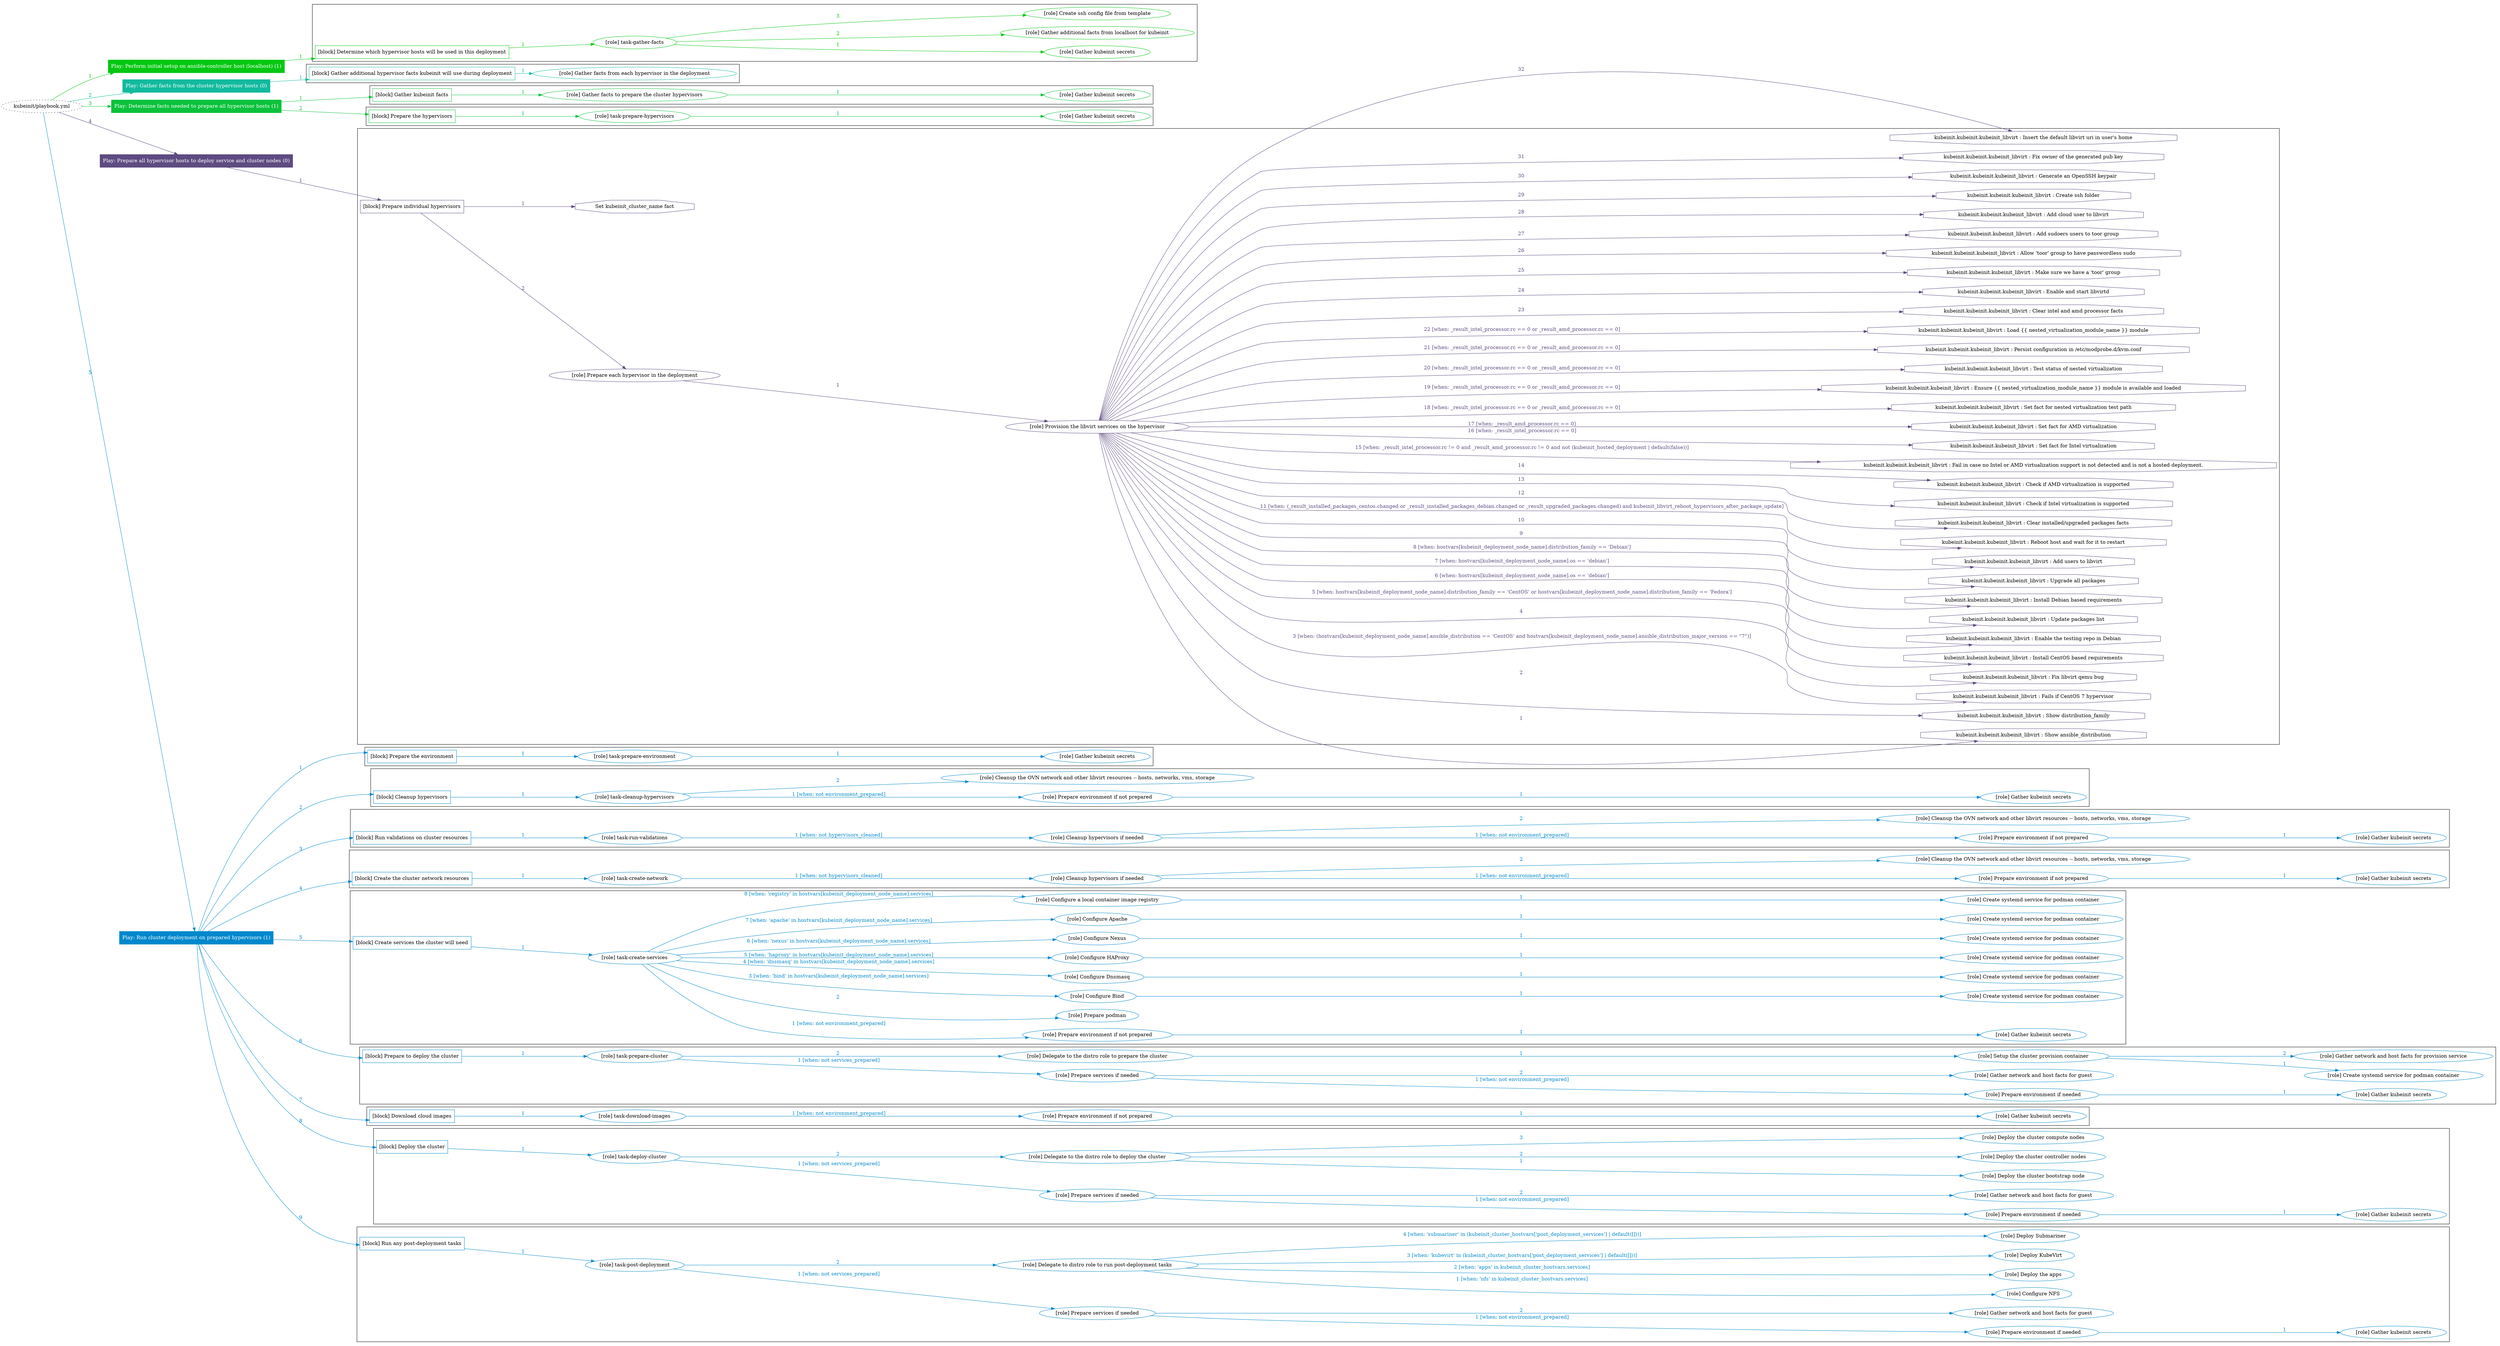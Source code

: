 digraph {
	graph [concentrate=true ordering=in rankdir=LR ratio=fill]
	edge [esep=5 sep=10]
	"kubeinit/playbook.yml" [URL="/home/runner/work/kubeinit/kubeinit/kubeinit/playbook.yml" id=playbook_9b5919fa style=dotted]
	"kubeinit/playbook.yml" -> play_e3f5528f [label="1 " color="#04c812" fontcolor="#04c812" id=edge_858ff08d labeltooltip="1 " tooltip="1 "]
	subgraph "Play: Perform initial setup on ansible-controller host (localhost) (1)" {
		play_e3f5528f [label="Play: Perform initial setup on ansible-controller host (localhost) (1)" URL="/home/runner/work/kubeinit/kubeinit/kubeinit/playbook.yml" color="#04c812" fontcolor="#ffffff" id=play_e3f5528f shape=box style=filled tooltip=localhost]
		play_e3f5528f -> block_ccdb20fc [label=1 color="#04c812" fontcolor="#04c812" id=edge_fabe5a30 labeltooltip=1 tooltip=1]
		subgraph cluster_block_ccdb20fc {
			block_ccdb20fc [label="[block] Determine which hypervisor hosts will be used in this deployment" URL="/home/runner/work/kubeinit/kubeinit/kubeinit/playbook.yml" color="#04c812" id=block_ccdb20fc labeltooltip="Determine which hypervisor hosts will be used in this deployment" shape=box tooltip="Determine which hypervisor hosts will be used in this deployment"]
			block_ccdb20fc -> role_373d6b6f [label="1 " color="#04c812" fontcolor="#04c812" id=edge_4787d062 labeltooltip="1 " tooltip="1 "]
			subgraph "task-gather-facts" {
				role_373d6b6f [label="[role] task-gather-facts" URL="/home/runner/work/kubeinit/kubeinit/kubeinit/playbook.yml" color="#04c812" id=role_373d6b6f tooltip="task-gather-facts"]
				role_373d6b6f -> role_fe1c84a3 [label="1 " color="#04c812" fontcolor="#04c812" id=edge_3ee49642 labeltooltip="1 " tooltip="1 "]
				subgraph "Gather kubeinit secrets" {
					role_fe1c84a3 [label="[role] Gather kubeinit secrets" URL="/home/runner/.ansible/collections/ansible_collections/kubeinit/kubeinit/roles/kubeinit_prepare/tasks/build_hypervisors_group.yml" color="#04c812" id=role_fe1c84a3 tooltip="Gather kubeinit secrets"]
				}
				role_373d6b6f -> role_f75e3ca5 [label="2 " color="#04c812" fontcolor="#04c812" id=edge_96f23af2 labeltooltip="2 " tooltip="2 "]
				subgraph "Gather additional facts from localhost for kubeinit" {
					role_f75e3ca5 [label="[role] Gather additional facts from localhost for kubeinit" URL="/home/runner/.ansible/collections/ansible_collections/kubeinit/kubeinit/roles/kubeinit_prepare/tasks/build_hypervisors_group.yml" color="#04c812" id=role_f75e3ca5 tooltip="Gather additional facts from localhost for kubeinit"]
				}
				role_373d6b6f -> role_e8bff034 [label="3 " color="#04c812" fontcolor="#04c812" id=edge_e7caf84b labeltooltip="3 " tooltip="3 "]
				subgraph "Create ssh config file from template" {
					role_e8bff034 [label="[role] Create ssh config file from template" URL="/home/runner/.ansible/collections/ansible_collections/kubeinit/kubeinit/roles/kubeinit_prepare/tasks/build_hypervisors_group.yml" color="#04c812" id=role_e8bff034 tooltip="Create ssh config file from template"]
				}
			}
		}
	}
	"kubeinit/playbook.yml" -> play_8b2ad546 [label="2 " color="#12ba9e" fontcolor="#12ba9e" id=edge_82fa9b08 labeltooltip="2 " tooltip="2 "]
	subgraph "Play: Gather facts from the cluster hypervisor hosts (0)" {
		play_8b2ad546 [label="Play: Gather facts from the cluster hypervisor hosts (0)" URL="/home/runner/work/kubeinit/kubeinit/kubeinit/playbook.yml" color="#12ba9e" fontcolor="#ffffff" id=play_8b2ad546 shape=box style=filled tooltip="Play: Gather facts from the cluster hypervisor hosts (0)"]
		play_8b2ad546 -> block_232aeb98 [label=1 color="#12ba9e" fontcolor="#12ba9e" id=edge_7db0ad79 labeltooltip=1 tooltip=1]
		subgraph cluster_block_232aeb98 {
			block_232aeb98 [label="[block] Gather additional hypervisor facts kubeinit will use during deployment" URL="/home/runner/work/kubeinit/kubeinit/kubeinit/playbook.yml" color="#12ba9e" id=block_232aeb98 labeltooltip="Gather additional hypervisor facts kubeinit will use during deployment" shape=box tooltip="Gather additional hypervisor facts kubeinit will use during deployment"]
			block_232aeb98 -> role_03951e1f [label="1 " color="#12ba9e" fontcolor="#12ba9e" id=edge_c3fed888 labeltooltip="1 " tooltip="1 "]
			subgraph "Gather facts from each hypervisor in the deployment" {
				role_03951e1f [label="[role] Gather facts from each hypervisor in the deployment" URL="/home/runner/work/kubeinit/kubeinit/kubeinit/playbook.yml" color="#12ba9e" id=role_03951e1f tooltip="Gather facts from each hypervisor in the deployment"]
			}
		}
	}
	"kubeinit/playbook.yml" -> play_a0fcdacd [label="3 " color="#0ac23b" fontcolor="#0ac23b" id=edge_e9f67c3a labeltooltip="3 " tooltip="3 "]
	subgraph "Play: Determine facts needed to prepare all hypervisor hosts (1)" {
		play_a0fcdacd [label="Play: Determine facts needed to prepare all hypervisor hosts (1)" URL="/home/runner/work/kubeinit/kubeinit/kubeinit/playbook.yml" color="#0ac23b" fontcolor="#ffffff" id=play_a0fcdacd shape=box style=filled tooltip=localhost]
		play_a0fcdacd -> block_ca94dc19 [label=1 color="#0ac23b" fontcolor="#0ac23b" id=edge_2ee6b7a5 labeltooltip=1 tooltip=1]
		subgraph cluster_block_ca94dc19 {
			block_ca94dc19 [label="[block] Gather kubeinit facts" URL="/home/runner/work/kubeinit/kubeinit/kubeinit/playbook.yml" color="#0ac23b" id=block_ca94dc19 labeltooltip="Gather kubeinit facts" shape=box tooltip="Gather kubeinit facts"]
			block_ca94dc19 -> role_b06e420c [label="1 " color="#0ac23b" fontcolor="#0ac23b" id=edge_132d597e labeltooltip="1 " tooltip="1 "]
			subgraph "Gather facts to prepare the cluster hypervisors" {
				role_b06e420c [label="[role] Gather facts to prepare the cluster hypervisors" URL="/home/runner/work/kubeinit/kubeinit/kubeinit/playbook.yml" color="#0ac23b" id=role_b06e420c tooltip="Gather facts to prepare the cluster hypervisors"]
				role_b06e420c -> role_9d9cb9ed [label="1 " color="#0ac23b" fontcolor="#0ac23b" id=edge_85456a7c labeltooltip="1 " tooltip="1 "]
				subgraph "Gather kubeinit secrets" {
					role_9d9cb9ed [label="[role] Gather kubeinit secrets" URL="/home/runner/.ansible/collections/ansible_collections/kubeinit/kubeinit/roles/kubeinit_prepare/tasks/gather_kubeinit_facts.yml" color="#0ac23b" id=role_9d9cb9ed tooltip="Gather kubeinit secrets"]
				}
			}
		}
		play_a0fcdacd -> block_d3facaa1 [label=2 color="#0ac23b" fontcolor="#0ac23b" id=edge_9a41b1ad labeltooltip=2 tooltip=2]
		subgraph cluster_block_d3facaa1 {
			block_d3facaa1 [label="[block] Prepare the hypervisors" URL="/home/runner/work/kubeinit/kubeinit/kubeinit/playbook.yml" color="#0ac23b" id=block_d3facaa1 labeltooltip="Prepare the hypervisors" shape=box tooltip="Prepare the hypervisors"]
			block_d3facaa1 -> role_391faa16 [label="1 " color="#0ac23b" fontcolor="#0ac23b" id=edge_b90184fb labeltooltip="1 " tooltip="1 "]
			subgraph "task-prepare-hypervisors" {
				role_391faa16 [label="[role] task-prepare-hypervisors" URL="/home/runner/work/kubeinit/kubeinit/kubeinit/playbook.yml" color="#0ac23b" id=role_391faa16 tooltip="task-prepare-hypervisors"]
				role_391faa16 -> role_fe6c096c [label="1 " color="#0ac23b" fontcolor="#0ac23b" id=edge_f6cc3c75 labeltooltip="1 " tooltip="1 "]
				subgraph "Gather kubeinit secrets" {
					role_fe6c096c [label="[role] Gather kubeinit secrets" URL="/home/runner/.ansible/collections/ansible_collections/kubeinit/kubeinit/roles/kubeinit_prepare/tasks/gather_kubeinit_facts.yml" color="#0ac23b" id=role_fe6c096c tooltip="Gather kubeinit secrets"]
				}
			}
		}
	}
	"kubeinit/playbook.yml" -> play_83f98323 [label="4 " color="#5e4b81" fontcolor="#5e4b81" id=edge_a371a98a labeltooltip="4 " tooltip="4 "]
	subgraph "Play: Prepare all hypervisor hosts to deploy service and cluster nodes (0)" {
		play_83f98323 [label="Play: Prepare all hypervisor hosts to deploy service and cluster nodes (0)" URL="/home/runner/work/kubeinit/kubeinit/kubeinit/playbook.yml" color="#5e4b81" fontcolor="#ffffff" id=play_83f98323 shape=box style=filled tooltip="Play: Prepare all hypervisor hosts to deploy service and cluster nodes (0)"]
		play_83f98323 -> block_feac0c20 [label=1 color="#5e4b81" fontcolor="#5e4b81" id=edge_a4fb2cec labeltooltip=1 tooltip=1]
		subgraph cluster_block_feac0c20 {
			block_feac0c20 [label="[block] Prepare individual hypervisors" URL="/home/runner/work/kubeinit/kubeinit/kubeinit/playbook.yml" color="#5e4b81" id=block_feac0c20 labeltooltip="Prepare individual hypervisors" shape=box tooltip="Prepare individual hypervisors"]
			block_feac0c20 -> role_8b3e89c0 [label="2 " color="#5e4b81" fontcolor="#5e4b81" id=edge_87381d7e labeltooltip="2 " tooltip="2 "]
			subgraph "Prepare each hypervisor in the deployment" {
				role_8b3e89c0 [label="[role] Prepare each hypervisor in the deployment" URL="/home/runner/work/kubeinit/kubeinit/kubeinit/playbook.yml" color="#5e4b81" id=role_8b3e89c0 tooltip="Prepare each hypervisor in the deployment"]
				role_8b3e89c0 -> role_d769d0c0 [label="1 " color="#5e4b81" fontcolor="#5e4b81" id=edge_fadb20c8 labeltooltip="1 " tooltip="1 "]
				subgraph "Provision the libvirt services on the hypervisor" {
					role_d769d0c0 [label="[role] Provision the libvirt services on the hypervisor" URL="/home/runner/.ansible/collections/ansible_collections/kubeinit/kubeinit/roles/kubeinit_prepare/tasks/prepare_hypervisor.yml" color="#5e4b81" id=role_d769d0c0 tooltip="Provision the libvirt services on the hypervisor"]
					task_f0a3a660 [label="kubeinit.kubeinit.kubeinit_libvirt : Show ansible_distribution" URL="/home/runner/.ansible/collections/ansible_collections/kubeinit/kubeinit/roles/kubeinit_libvirt/tasks/main.yml" color="#5e4b81" id=task_f0a3a660 shape=octagon tooltip="kubeinit.kubeinit.kubeinit_libvirt : Show ansible_distribution"]
					role_d769d0c0 -> task_f0a3a660 [label="1 " color="#5e4b81" fontcolor="#5e4b81" id=edge_bc3b38b8 labeltooltip="1 " tooltip="1 "]
					task_9353baa9 [label="kubeinit.kubeinit.kubeinit_libvirt : Show distribution_family" URL="/home/runner/.ansible/collections/ansible_collections/kubeinit/kubeinit/roles/kubeinit_libvirt/tasks/main.yml" color="#5e4b81" id=task_9353baa9 shape=octagon tooltip="kubeinit.kubeinit.kubeinit_libvirt : Show distribution_family"]
					role_d769d0c0 -> task_9353baa9 [label="2 " color="#5e4b81" fontcolor="#5e4b81" id=edge_af99cede labeltooltip="2 " tooltip="2 "]
					task_1df26bf9 [label="kubeinit.kubeinit.kubeinit_libvirt : Fails if CentOS 7 hypervisor" URL="/home/runner/.ansible/collections/ansible_collections/kubeinit/kubeinit/roles/kubeinit_libvirt/tasks/main.yml" color="#5e4b81" id=task_1df26bf9 shape=octagon tooltip="kubeinit.kubeinit.kubeinit_libvirt : Fails if CentOS 7 hypervisor"]
					role_d769d0c0 -> task_1df26bf9 [label="3 [when: (hostvars[kubeinit_deployment_node_name].ansible_distribution == 'CentOS' and hostvars[kubeinit_deployment_node_name].ansible_distribution_major_version == \"7\")]" color="#5e4b81" fontcolor="#5e4b81" id=edge_84c6acb6 labeltooltip="3 [when: (hostvars[kubeinit_deployment_node_name].ansible_distribution == 'CentOS' and hostvars[kubeinit_deployment_node_name].ansible_distribution_major_version == \"7\")]" tooltip="3 [when: (hostvars[kubeinit_deployment_node_name].ansible_distribution == 'CentOS' and hostvars[kubeinit_deployment_node_name].ansible_distribution_major_version == \"7\")]"]
					task_c7ee7a5d [label="kubeinit.kubeinit.kubeinit_libvirt : Fix libvirt qemu bug" URL="/home/runner/.ansible/collections/ansible_collections/kubeinit/kubeinit/roles/kubeinit_libvirt/tasks/main.yml" color="#5e4b81" id=task_c7ee7a5d shape=octagon tooltip="kubeinit.kubeinit.kubeinit_libvirt : Fix libvirt qemu bug"]
					role_d769d0c0 -> task_c7ee7a5d [label="4 " color="#5e4b81" fontcolor="#5e4b81" id=edge_d5e875b8 labeltooltip="4 " tooltip="4 "]
					task_6256160f [label="kubeinit.kubeinit.kubeinit_libvirt : Install CentOS based requirements" URL="/home/runner/.ansible/collections/ansible_collections/kubeinit/kubeinit/roles/kubeinit_libvirt/tasks/main.yml" color="#5e4b81" id=task_6256160f shape=octagon tooltip="kubeinit.kubeinit.kubeinit_libvirt : Install CentOS based requirements"]
					role_d769d0c0 -> task_6256160f [label="5 [when: hostvars[kubeinit_deployment_node_name].distribution_family == 'CentOS' or hostvars[kubeinit_deployment_node_name].distribution_family == 'Fedora']" color="#5e4b81" fontcolor="#5e4b81" id=edge_b6380b67 labeltooltip="5 [when: hostvars[kubeinit_deployment_node_name].distribution_family == 'CentOS' or hostvars[kubeinit_deployment_node_name].distribution_family == 'Fedora']" tooltip="5 [when: hostvars[kubeinit_deployment_node_name].distribution_family == 'CentOS' or hostvars[kubeinit_deployment_node_name].distribution_family == 'Fedora']"]
					task_3f097af2 [label="kubeinit.kubeinit.kubeinit_libvirt : Enable the testing repo in Debian" URL="/home/runner/.ansible/collections/ansible_collections/kubeinit/kubeinit/roles/kubeinit_libvirt/tasks/main.yml" color="#5e4b81" id=task_3f097af2 shape=octagon tooltip="kubeinit.kubeinit.kubeinit_libvirt : Enable the testing repo in Debian"]
					role_d769d0c0 -> task_3f097af2 [label="6 [when: hostvars[kubeinit_deployment_node_name].os == 'debian']" color="#5e4b81" fontcolor="#5e4b81" id=edge_7bf5ff6e labeltooltip="6 [when: hostvars[kubeinit_deployment_node_name].os == 'debian']" tooltip="6 [when: hostvars[kubeinit_deployment_node_name].os == 'debian']"]
					task_c60e0269 [label="kubeinit.kubeinit.kubeinit_libvirt : Update packages list" URL="/home/runner/.ansible/collections/ansible_collections/kubeinit/kubeinit/roles/kubeinit_libvirt/tasks/main.yml" color="#5e4b81" id=task_c60e0269 shape=octagon tooltip="kubeinit.kubeinit.kubeinit_libvirt : Update packages list"]
					role_d769d0c0 -> task_c60e0269 [label="7 [when: hostvars[kubeinit_deployment_node_name].os == 'debian']" color="#5e4b81" fontcolor="#5e4b81" id=edge_614e33da labeltooltip="7 [when: hostvars[kubeinit_deployment_node_name].os == 'debian']" tooltip="7 [when: hostvars[kubeinit_deployment_node_name].os == 'debian']"]
					task_243b9525 [label="kubeinit.kubeinit.kubeinit_libvirt : Install Debian based requirements" URL="/home/runner/.ansible/collections/ansible_collections/kubeinit/kubeinit/roles/kubeinit_libvirt/tasks/main.yml" color="#5e4b81" id=task_243b9525 shape=octagon tooltip="kubeinit.kubeinit.kubeinit_libvirt : Install Debian based requirements"]
					role_d769d0c0 -> task_243b9525 [label="8 [when: hostvars[kubeinit_deployment_node_name].distribution_family == 'Debian']" color="#5e4b81" fontcolor="#5e4b81" id=edge_2dfcbe97 labeltooltip="8 [when: hostvars[kubeinit_deployment_node_name].distribution_family == 'Debian']" tooltip="8 [when: hostvars[kubeinit_deployment_node_name].distribution_family == 'Debian']"]
					task_359b5122 [label="kubeinit.kubeinit.kubeinit_libvirt : Upgrade all packages" URL="/home/runner/.ansible/collections/ansible_collections/kubeinit/kubeinit/roles/kubeinit_libvirt/tasks/main.yml" color="#5e4b81" id=task_359b5122 shape=octagon tooltip="kubeinit.kubeinit.kubeinit_libvirt : Upgrade all packages"]
					role_d769d0c0 -> task_359b5122 [label="9 " color="#5e4b81" fontcolor="#5e4b81" id=edge_e2c27259 labeltooltip="9 " tooltip="9 "]
					task_03a26e43 [label="kubeinit.kubeinit.kubeinit_libvirt : Add users to libvirt" URL="/home/runner/.ansible/collections/ansible_collections/kubeinit/kubeinit/roles/kubeinit_libvirt/tasks/main.yml" color="#5e4b81" id=task_03a26e43 shape=octagon tooltip="kubeinit.kubeinit.kubeinit_libvirt : Add users to libvirt"]
					role_d769d0c0 -> task_03a26e43 [label="10 " color="#5e4b81" fontcolor="#5e4b81" id=edge_760b804a labeltooltip="10 " tooltip="10 "]
					task_fa84d0cb [label="kubeinit.kubeinit.kubeinit_libvirt : Reboot host and wait for it to restart" URL="/home/runner/.ansible/collections/ansible_collections/kubeinit/kubeinit/roles/kubeinit_libvirt/tasks/main.yml" color="#5e4b81" id=task_fa84d0cb shape=octagon tooltip="kubeinit.kubeinit.kubeinit_libvirt : Reboot host and wait for it to restart"]
					role_d769d0c0 -> task_fa84d0cb [label="11 [when: (_result_installed_packages_centos.changed or _result_installed_packages_debian.changed or _result_upgraded_packages.changed) and kubeinit_libvirt_reboot_hypervisors_after_package_update]" color="#5e4b81" fontcolor="#5e4b81" id=edge_9d9c5e92 labeltooltip="11 [when: (_result_installed_packages_centos.changed or _result_installed_packages_debian.changed or _result_upgraded_packages.changed) and kubeinit_libvirt_reboot_hypervisors_after_package_update]" tooltip="11 [when: (_result_installed_packages_centos.changed or _result_installed_packages_debian.changed or _result_upgraded_packages.changed) and kubeinit_libvirt_reboot_hypervisors_after_package_update]"]
					task_8bb403ce [label="kubeinit.kubeinit.kubeinit_libvirt : Clear installed/upgraded packages facts" URL="/home/runner/.ansible/collections/ansible_collections/kubeinit/kubeinit/roles/kubeinit_libvirt/tasks/main.yml" color="#5e4b81" id=task_8bb403ce shape=octagon tooltip="kubeinit.kubeinit.kubeinit_libvirt : Clear installed/upgraded packages facts"]
					role_d769d0c0 -> task_8bb403ce [label="12 " color="#5e4b81" fontcolor="#5e4b81" id=edge_68ac6ca3 labeltooltip="12 " tooltip="12 "]
					task_4f0be5de [label="kubeinit.kubeinit.kubeinit_libvirt : Check if Intel virtualization is supported" URL="/home/runner/.ansible/collections/ansible_collections/kubeinit/kubeinit/roles/kubeinit_libvirt/tasks/main.yml" color="#5e4b81" id=task_4f0be5de shape=octagon tooltip="kubeinit.kubeinit.kubeinit_libvirt : Check if Intel virtualization is supported"]
					role_d769d0c0 -> task_4f0be5de [label="13 " color="#5e4b81" fontcolor="#5e4b81" id=edge_4c60c355 labeltooltip="13 " tooltip="13 "]
					task_2362e314 [label="kubeinit.kubeinit.kubeinit_libvirt : Check if AMD virtualization is supported" URL="/home/runner/.ansible/collections/ansible_collections/kubeinit/kubeinit/roles/kubeinit_libvirt/tasks/main.yml" color="#5e4b81" id=task_2362e314 shape=octagon tooltip="kubeinit.kubeinit.kubeinit_libvirt : Check if AMD virtualization is supported"]
					role_d769d0c0 -> task_2362e314 [label="14 " color="#5e4b81" fontcolor="#5e4b81" id=edge_11385a6f labeltooltip="14 " tooltip="14 "]
					task_7d1edba5 [label="kubeinit.kubeinit.kubeinit_libvirt : Fail in case no Intel or AMD virtualization support is not detected and is not a hosted deployment." URL="/home/runner/.ansible/collections/ansible_collections/kubeinit/kubeinit/roles/kubeinit_libvirt/tasks/main.yml" color="#5e4b81" id=task_7d1edba5 shape=octagon tooltip="kubeinit.kubeinit.kubeinit_libvirt : Fail in case no Intel or AMD virtualization support is not detected and is not a hosted deployment."]
					role_d769d0c0 -> task_7d1edba5 [label="15 [when: _result_intel_processor.rc != 0 and _result_amd_processor.rc != 0 and not (kubeinit_hosted_deployment | default(false))]" color="#5e4b81" fontcolor="#5e4b81" id=edge_b713a4d7 labeltooltip="15 [when: _result_intel_processor.rc != 0 and _result_amd_processor.rc != 0 and not (kubeinit_hosted_deployment | default(false))]" tooltip="15 [when: _result_intel_processor.rc != 0 and _result_amd_processor.rc != 0 and not (kubeinit_hosted_deployment | default(false))]"]
					task_3822f9bb [label="kubeinit.kubeinit.kubeinit_libvirt : Set fact for Intel virtualization" URL="/home/runner/.ansible/collections/ansible_collections/kubeinit/kubeinit/roles/kubeinit_libvirt/tasks/main.yml" color="#5e4b81" id=task_3822f9bb shape=octagon tooltip="kubeinit.kubeinit.kubeinit_libvirt : Set fact for Intel virtualization"]
					role_d769d0c0 -> task_3822f9bb [label="16 [when: _result_intel_processor.rc == 0]" color="#5e4b81" fontcolor="#5e4b81" id=edge_4a3af0db labeltooltip="16 [when: _result_intel_processor.rc == 0]" tooltip="16 [when: _result_intel_processor.rc == 0]"]
					task_b74d49df [label="kubeinit.kubeinit.kubeinit_libvirt : Set fact for AMD virtualization" URL="/home/runner/.ansible/collections/ansible_collections/kubeinit/kubeinit/roles/kubeinit_libvirt/tasks/main.yml" color="#5e4b81" id=task_b74d49df shape=octagon tooltip="kubeinit.kubeinit.kubeinit_libvirt : Set fact for AMD virtualization"]
					role_d769d0c0 -> task_b74d49df [label="17 [when: _result_amd_processor.rc == 0]" color="#5e4b81" fontcolor="#5e4b81" id=edge_b0cdfbb7 labeltooltip="17 [when: _result_amd_processor.rc == 0]" tooltip="17 [when: _result_amd_processor.rc == 0]"]
					task_b7f56b4a [label="kubeinit.kubeinit.kubeinit_libvirt : Set fact for nested virtualization test path" URL="/home/runner/.ansible/collections/ansible_collections/kubeinit/kubeinit/roles/kubeinit_libvirt/tasks/main.yml" color="#5e4b81" id=task_b7f56b4a shape=octagon tooltip="kubeinit.kubeinit.kubeinit_libvirt : Set fact for nested virtualization test path"]
					role_d769d0c0 -> task_b7f56b4a [label="18 [when: _result_intel_processor.rc == 0 or _result_amd_processor.rc == 0]" color="#5e4b81" fontcolor="#5e4b81" id=edge_428145ed labeltooltip="18 [when: _result_intel_processor.rc == 0 or _result_amd_processor.rc == 0]" tooltip="18 [when: _result_intel_processor.rc == 0 or _result_amd_processor.rc == 0]"]
					task_98cb6417 [label="kubeinit.kubeinit.kubeinit_libvirt : Ensure {{ nested_virtualization_module_name }} module is available and loaded" URL="/home/runner/.ansible/collections/ansible_collections/kubeinit/kubeinit/roles/kubeinit_libvirt/tasks/main.yml" color="#5e4b81" id=task_98cb6417 shape=octagon tooltip="kubeinit.kubeinit.kubeinit_libvirt : Ensure {{ nested_virtualization_module_name }} module is available and loaded"]
					role_d769d0c0 -> task_98cb6417 [label="19 [when: _result_intel_processor.rc == 0 or _result_amd_processor.rc == 0]" color="#5e4b81" fontcolor="#5e4b81" id=edge_ef7cfca5 labeltooltip="19 [when: _result_intel_processor.rc == 0 or _result_amd_processor.rc == 0]" tooltip="19 [when: _result_intel_processor.rc == 0 or _result_amd_processor.rc == 0]"]
					task_acea91ef [label="kubeinit.kubeinit.kubeinit_libvirt : Test status of nested virtualization" URL="/home/runner/.ansible/collections/ansible_collections/kubeinit/kubeinit/roles/kubeinit_libvirt/tasks/main.yml" color="#5e4b81" id=task_acea91ef shape=octagon tooltip="kubeinit.kubeinit.kubeinit_libvirt : Test status of nested virtualization"]
					role_d769d0c0 -> task_acea91ef [label="20 [when: _result_intel_processor.rc == 0 or _result_amd_processor.rc == 0]" color="#5e4b81" fontcolor="#5e4b81" id=edge_7c884df7 labeltooltip="20 [when: _result_intel_processor.rc == 0 or _result_amd_processor.rc == 0]" tooltip="20 [when: _result_intel_processor.rc == 0 or _result_amd_processor.rc == 0]"]
					task_684668b2 [label="kubeinit.kubeinit.kubeinit_libvirt : Persist configuration in /etc/modprobe.d/kvm.conf" URL="/home/runner/.ansible/collections/ansible_collections/kubeinit/kubeinit/roles/kubeinit_libvirt/tasks/main.yml" color="#5e4b81" id=task_684668b2 shape=octagon tooltip="kubeinit.kubeinit.kubeinit_libvirt : Persist configuration in /etc/modprobe.d/kvm.conf"]
					role_d769d0c0 -> task_684668b2 [label="21 [when: _result_intel_processor.rc == 0 or _result_amd_processor.rc == 0]" color="#5e4b81" fontcolor="#5e4b81" id=edge_85f20c39 labeltooltip="21 [when: _result_intel_processor.rc == 0 or _result_amd_processor.rc == 0]" tooltip="21 [when: _result_intel_processor.rc == 0 or _result_amd_processor.rc == 0]"]
					task_25638f22 [label="kubeinit.kubeinit.kubeinit_libvirt : Load {{ nested_virtualization_module_name }} module" URL="/home/runner/.ansible/collections/ansible_collections/kubeinit/kubeinit/roles/kubeinit_libvirt/tasks/main.yml" color="#5e4b81" id=task_25638f22 shape=octagon tooltip="kubeinit.kubeinit.kubeinit_libvirt : Load {{ nested_virtualization_module_name }} module"]
					role_d769d0c0 -> task_25638f22 [label="22 [when: _result_intel_processor.rc == 0 or _result_amd_processor.rc == 0]" color="#5e4b81" fontcolor="#5e4b81" id=edge_23239628 labeltooltip="22 [when: _result_intel_processor.rc == 0 or _result_amd_processor.rc == 0]" tooltip="22 [when: _result_intel_processor.rc == 0 or _result_amd_processor.rc == 0]"]
					task_206d4941 [label="kubeinit.kubeinit.kubeinit_libvirt : Clear intel and amd processor facts" URL="/home/runner/.ansible/collections/ansible_collections/kubeinit/kubeinit/roles/kubeinit_libvirt/tasks/main.yml" color="#5e4b81" id=task_206d4941 shape=octagon tooltip="kubeinit.kubeinit.kubeinit_libvirt : Clear intel and amd processor facts"]
					role_d769d0c0 -> task_206d4941 [label="23 " color="#5e4b81" fontcolor="#5e4b81" id=edge_4f124da8 labeltooltip="23 " tooltip="23 "]
					task_028bafb0 [label="kubeinit.kubeinit.kubeinit_libvirt : Enable and start libvirtd" URL="/home/runner/.ansible/collections/ansible_collections/kubeinit/kubeinit/roles/kubeinit_libvirt/tasks/main.yml" color="#5e4b81" id=task_028bafb0 shape=octagon tooltip="kubeinit.kubeinit.kubeinit_libvirt : Enable and start libvirtd"]
					role_d769d0c0 -> task_028bafb0 [label="24 " color="#5e4b81" fontcolor="#5e4b81" id=edge_44a29dd1 labeltooltip="24 " tooltip="24 "]
					task_efa51f43 [label="kubeinit.kubeinit.kubeinit_libvirt : Make sure we have a 'toor' group" URL="/home/runner/.ansible/collections/ansible_collections/kubeinit/kubeinit/roles/kubeinit_libvirt/tasks/60_create_cloud_user.yml" color="#5e4b81" id=task_efa51f43 shape=octagon tooltip="kubeinit.kubeinit.kubeinit_libvirt : Make sure we have a 'toor' group"]
					role_d769d0c0 -> task_efa51f43 [label="25 " color="#5e4b81" fontcolor="#5e4b81" id=edge_7f4734db labeltooltip="25 " tooltip="25 "]
					task_c4292daa [label="kubeinit.kubeinit.kubeinit_libvirt : Allow 'toor' group to have passwordless sudo" URL="/home/runner/.ansible/collections/ansible_collections/kubeinit/kubeinit/roles/kubeinit_libvirt/tasks/60_create_cloud_user.yml" color="#5e4b81" id=task_c4292daa shape=octagon tooltip="kubeinit.kubeinit.kubeinit_libvirt : Allow 'toor' group to have passwordless sudo"]
					role_d769d0c0 -> task_c4292daa [label="26 " color="#5e4b81" fontcolor="#5e4b81" id=edge_c3640112 labeltooltip="26 " tooltip="26 "]
					task_89e882fd [label="kubeinit.kubeinit.kubeinit_libvirt : Add sudoers users to toor group" URL="/home/runner/.ansible/collections/ansible_collections/kubeinit/kubeinit/roles/kubeinit_libvirt/tasks/60_create_cloud_user.yml" color="#5e4b81" id=task_89e882fd shape=octagon tooltip="kubeinit.kubeinit.kubeinit_libvirt : Add sudoers users to toor group"]
					role_d769d0c0 -> task_89e882fd [label="27 " color="#5e4b81" fontcolor="#5e4b81" id=edge_33d1acb1 labeltooltip="27 " tooltip="27 "]
					task_091d7fea [label="kubeinit.kubeinit.kubeinit_libvirt : Add cloud user to libvirt" URL="/home/runner/.ansible/collections/ansible_collections/kubeinit/kubeinit/roles/kubeinit_libvirt/tasks/60_create_cloud_user.yml" color="#5e4b81" id=task_091d7fea shape=octagon tooltip="kubeinit.kubeinit.kubeinit_libvirt : Add cloud user to libvirt"]
					role_d769d0c0 -> task_091d7fea [label="28 " color="#5e4b81" fontcolor="#5e4b81" id=edge_b4e332cf labeltooltip="28 " tooltip="28 "]
					task_a5471992 [label="kubeinit.kubeinit.kubeinit_libvirt : Create ssh folder" URL="/home/runner/.ansible/collections/ansible_collections/kubeinit/kubeinit/roles/kubeinit_libvirt/tasks/60_create_cloud_user.yml" color="#5e4b81" id=task_a5471992 shape=octagon tooltip="kubeinit.kubeinit.kubeinit_libvirt : Create ssh folder"]
					role_d769d0c0 -> task_a5471992 [label="29 " color="#5e4b81" fontcolor="#5e4b81" id=edge_e0c818bb labeltooltip="29 " tooltip="29 "]
					task_3dbe1527 [label="kubeinit.kubeinit.kubeinit_libvirt : Generate an OpenSSH keypair" URL="/home/runner/.ansible/collections/ansible_collections/kubeinit/kubeinit/roles/kubeinit_libvirt/tasks/60_create_cloud_user.yml" color="#5e4b81" id=task_3dbe1527 shape=octagon tooltip="kubeinit.kubeinit.kubeinit_libvirt : Generate an OpenSSH keypair"]
					role_d769d0c0 -> task_3dbe1527 [label="30 " color="#5e4b81" fontcolor="#5e4b81" id=edge_deb5967d labeltooltip="30 " tooltip="30 "]
					task_af936564 [label="kubeinit.kubeinit.kubeinit_libvirt : Fix owner of the generated pub key" URL="/home/runner/.ansible/collections/ansible_collections/kubeinit/kubeinit/roles/kubeinit_libvirt/tasks/60_create_cloud_user.yml" color="#5e4b81" id=task_af936564 shape=octagon tooltip="kubeinit.kubeinit.kubeinit_libvirt : Fix owner of the generated pub key"]
					role_d769d0c0 -> task_af936564 [label="31 " color="#5e4b81" fontcolor="#5e4b81" id=edge_1c12d4d6 labeltooltip="31 " tooltip="31 "]
					task_51ec6bc4 [label="kubeinit.kubeinit.kubeinit_libvirt : Insert the default libvirt uri in user's home" URL="/home/runner/.ansible/collections/ansible_collections/kubeinit/kubeinit/roles/kubeinit_libvirt/tasks/60_create_cloud_user.yml" color="#5e4b81" id=task_51ec6bc4 shape=octagon tooltip="kubeinit.kubeinit.kubeinit_libvirt : Insert the default libvirt uri in user's home"]
					role_d769d0c0 -> task_51ec6bc4 [label="32 " color="#5e4b81" fontcolor="#5e4b81" id=edge_6cad1a6c labeltooltip="32 " tooltip="32 "]
				}
			}
			task_1b148e07 [label="Set kubeinit_cluster_name fact" URL="/home/runner/work/kubeinit/kubeinit/kubeinit/playbook.yml" color="#5e4b81" id=task_1b148e07 shape=octagon tooltip="Set kubeinit_cluster_name fact"]
			block_feac0c20 -> task_1b148e07 [label="1 " color="#5e4b81" fontcolor="#5e4b81" id=edge_7b1781a4 labeltooltip="1 " tooltip="1 "]
		}
	}
	"kubeinit/playbook.yml" -> play_9f9e49b7 [label="5 " color="#0088cc" fontcolor="#0088cc" id=edge_135b98f5 labeltooltip="5 " tooltip="5 "]
	subgraph "Play: Run cluster deployment on prepared hypervisors (1)" {
		play_9f9e49b7 [label="Play: Run cluster deployment on prepared hypervisors (1)" URL="/home/runner/work/kubeinit/kubeinit/kubeinit/playbook.yml" color="#0088cc" fontcolor="#ffffff" id=play_9f9e49b7 shape=box style=filled tooltip=localhost]
		play_9f9e49b7 -> block_fdcc6f37 [label=1 color="#0088cc" fontcolor="#0088cc" id=edge_b6721611 labeltooltip=1 tooltip=1]
		subgraph cluster_block_fdcc6f37 {
			block_fdcc6f37 [label="[block] Prepare the environment" URL="/home/runner/work/kubeinit/kubeinit/kubeinit/playbook.yml" color="#0088cc" id=block_fdcc6f37 labeltooltip="Prepare the environment" shape=box tooltip="Prepare the environment"]
			block_fdcc6f37 -> role_6449009a [label="1 " color="#0088cc" fontcolor="#0088cc" id=edge_ea0ec9a3 labeltooltip="1 " tooltip="1 "]
			subgraph "task-prepare-environment" {
				role_6449009a [label="[role] task-prepare-environment" URL="/home/runner/work/kubeinit/kubeinit/kubeinit/playbook.yml" color="#0088cc" id=role_6449009a tooltip="task-prepare-environment"]
				role_6449009a -> role_7a20b3e6 [label="1 " color="#0088cc" fontcolor="#0088cc" id=edge_9d265636 labeltooltip="1 " tooltip="1 "]
				subgraph "Gather kubeinit secrets" {
					role_7a20b3e6 [label="[role] Gather kubeinit secrets" URL="/home/runner/.ansible/collections/ansible_collections/kubeinit/kubeinit/roles/kubeinit_prepare/tasks/gather_kubeinit_facts.yml" color="#0088cc" id=role_7a20b3e6 tooltip="Gather kubeinit secrets"]
				}
			}
		}
		play_9f9e49b7 -> block_37da73e3 [label=2 color="#0088cc" fontcolor="#0088cc" id=edge_bcaa63bc labeltooltip=2 tooltip=2]
		subgraph cluster_block_37da73e3 {
			block_37da73e3 [label="[block] Cleanup hypervisors" URL="/home/runner/work/kubeinit/kubeinit/kubeinit/playbook.yml" color="#0088cc" id=block_37da73e3 labeltooltip="Cleanup hypervisors" shape=box tooltip="Cleanup hypervisors"]
			block_37da73e3 -> role_1523f398 [label="1 " color="#0088cc" fontcolor="#0088cc" id=edge_96441a01 labeltooltip="1 " tooltip="1 "]
			subgraph "task-cleanup-hypervisors" {
				role_1523f398 [label="[role] task-cleanup-hypervisors" URL="/home/runner/work/kubeinit/kubeinit/kubeinit/playbook.yml" color="#0088cc" id=role_1523f398 tooltip="task-cleanup-hypervisors"]
				role_1523f398 -> role_a9c3e40a [label="1 [when: not environment_prepared]" color="#0088cc" fontcolor="#0088cc" id=edge_7054df4a labeltooltip="1 [when: not environment_prepared]" tooltip="1 [when: not environment_prepared]"]
				subgraph "Prepare environment if not prepared" {
					role_a9c3e40a [label="[role] Prepare environment if not prepared" URL="/home/runner/.ansible/collections/ansible_collections/kubeinit/kubeinit/roles/kubeinit_prepare/tasks/cleanup_hypervisors.yml" color="#0088cc" id=role_a9c3e40a tooltip="Prepare environment if not prepared"]
					role_a9c3e40a -> role_05fb0e95 [label="1 " color="#0088cc" fontcolor="#0088cc" id=edge_8ab6439c labeltooltip="1 " tooltip="1 "]
					subgraph "Gather kubeinit secrets" {
						role_05fb0e95 [label="[role] Gather kubeinit secrets" URL="/home/runner/.ansible/collections/ansible_collections/kubeinit/kubeinit/roles/kubeinit_prepare/tasks/gather_kubeinit_facts.yml" color="#0088cc" id=role_05fb0e95 tooltip="Gather kubeinit secrets"]
					}
				}
				role_1523f398 -> role_0f7cab25 [label="2 " color="#0088cc" fontcolor="#0088cc" id=edge_2bb42665 labeltooltip="2 " tooltip="2 "]
				subgraph "Cleanup the OVN network and other libvirt resources -- hosts, networks, vms, storage" {
					role_0f7cab25 [label="[role] Cleanup the OVN network and other libvirt resources -- hosts, networks, vms, storage" URL="/home/runner/.ansible/collections/ansible_collections/kubeinit/kubeinit/roles/kubeinit_prepare/tasks/cleanup_hypervisors.yml" color="#0088cc" id=role_0f7cab25 tooltip="Cleanup the OVN network and other libvirt resources -- hosts, networks, vms, storage"]
				}
			}
		}
		play_9f9e49b7 -> block_bb26d88c [label=3 color="#0088cc" fontcolor="#0088cc" id=edge_4c18ed1e labeltooltip=3 tooltip=3]
		subgraph cluster_block_bb26d88c {
			block_bb26d88c [label="[block] Run validations on cluster resources" URL="/home/runner/work/kubeinit/kubeinit/kubeinit/playbook.yml" color="#0088cc" id=block_bb26d88c labeltooltip="Run validations on cluster resources" shape=box tooltip="Run validations on cluster resources"]
			block_bb26d88c -> role_3428ae3a [label="1 " color="#0088cc" fontcolor="#0088cc" id=edge_0b0adb27 labeltooltip="1 " tooltip="1 "]
			subgraph "task-run-validations" {
				role_3428ae3a [label="[role] task-run-validations" URL="/home/runner/work/kubeinit/kubeinit/kubeinit/playbook.yml" color="#0088cc" id=role_3428ae3a tooltip="task-run-validations"]
				role_3428ae3a -> role_2e85ac01 [label="1 [when: not hypervisors_cleaned]" color="#0088cc" fontcolor="#0088cc" id=edge_e409e286 labeltooltip="1 [when: not hypervisors_cleaned]" tooltip="1 [when: not hypervisors_cleaned]"]
				subgraph "Cleanup hypervisors if needed" {
					role_2e85ac01 [label="[role] Cleanup hypervisors if needed" URL="/home/runner/.ansible/collections/ansible_collections/kubeinit/kubeinit/roles/kubeinit_validations/tasks/main.yml" color="#0088cc" id=role_2e85ac01 tooltip="Cleanup hypervisors if needed"]
					role_2e85ac01 -> role_3e6d1cea [label="1 [when: not environment_prepared]" color="#0088cc" fontcolor="#0088cc" id=edge_28e54c45 labeltooltip="1 [when: not environment_prepared]" tooltip="1 [when: not environment_prepared]"]
					subgraph "Prepare environment if not prepared" {
						role_3e6d1cea [label="[role] Prepare environment if not prepared" URL="/home/runner/.ansible/collections/ansible_collections/kubeinit/kubeinit/roles/kubeinit_prepare/tasks/cleanup_hypervisors.yml" color="#0088cc" id=role_3e6d1cea tooltip="Prepare environment if not prepared"]
						role_3e6d1cea -> role_e3414380 [label="1 " color="#0088cc" fontcolor="#0088cc" id=edge_1d5ee9e4 labeltooltip="1 " tooltip="1 "]
						subgraph "Gather kubeinit secrets" {
							role_e3414380 [label="[role] Gather kubeinit secrets" URL="/home/runner/.ansible/collections/ansible_collections/kubeinit/kubeinit/roles/kubeinit_prepare/tasks/gather_kubeinit_facts.yml" color="#0088cc" id=role_e3414380 tooltip="Gather kubeinit secrets"]
						}
					}
					role_2e85ac01 -> role_d3031949 [label="2 " color="#0088cc" fontcolor="#0088cc" id=edge_0ba95f12 labeltooltip="2 " tooltip="2 "]
					subgraph "Cleanup the OVN network and other libvirt resources -- hosts, networks, vms, storage" {
						role_d3031949 [label="[role] Cleanup the OVN network and other libvirt resources -- hosts, networks, vms, storage" URL="/home/runner/.ansible/collections/ansible_collections/kubeinit/kubeinit/roles/kubeinit_prepare/tasks/cleanup_hypervisors.yml" color="#0088cc" id=role_d3031949 tooltip="Cleanup the OVN network and other libvirt resources -- hosts, networks, vms, storage"]
					}
				}
			}
		}
		play_9f9e49b7 -> block_9a5903e3 [label=4 color="#0088cc" fontcolor="#0088cc" id=edge_84d0a9de labeltooltip=4 tooltip=4]
		subgraph cluster_block_9a5903e3 {
			block_9a5903e3 [label="[block] Create the cluster network resources" URL="/home/runner/work/kubeinit/kubeinit/kubeinit/playbook.yml" color="#0088cc" id=block_9a5903e3 labeltooltip="Create the cluster network resources" shape=box tooltip="Create the cluster network resources"]
			block_9a5903e3 -> role_797ba758 [label="1 " color="#0088cc" fontcolor="#0088cc" id=edge_46de0886 labeltooltip="1 " tooltip="1 "]
			subgraph "task-create-network" {
				role_797ba758 [label="[role] task-create-network" URL="/home/runner/work/kubeinit/kubeinit/kubeinit/playbook.yml" color="#0088cc" id=role_797ba758 tooltip="task-create-network"]
				role_797ba758 -> role_0cf7dc0b [label="1 [when: not hypervisors_cleaned]" color="#0088cc" fontcolor="#0088cc" id=edge_a3071df3 labeltooltip="1 [when: not hypervisors_cleaned]" tooltip="1 [when: not hypervisors_cleaned]"]
				subgraph "Cleanup hypervisors if needed" {
					role_0cf7dc0b [label="[role] Cleanup hypervisors if needed" URL="/home/runner/.ansible/collections/ansible_collections/kubeinit/kubeinit/roles/kubeinit_libvirt/tasks/create_network.yml" color="#0088cc" id=role_0cf7dc0b tooltip="Cleanup hypervisors if needed"]
					role_0cf7dc0b -> role_dd122738 [label="1 [when: not environment_prepared]" color="#0088cc" fontcolor="#0088cc" id=edge_082ec114 labeltooltip="1 [when: not environment_prepared]" tooltip="1 [when: not environment_prepared]"]
					subgraph "Prepare environment if not prepared" {
						role_dd122738 [label="[role] Prepare environment if not prepared" URL="/home/runner/.ansible/collections/ansible_collections/kubeinit/kubeinit/roles/kubeinit_prepare/tasks/cleanup_hypervisors.yml" color="#0088cc" id=role_dd122738 tooltip="Prepare environment if not prepared"]
						role_dd122738 -> role_0ab515eb [label="1 " color="#0088cc" fontcolor="#0088cc" id=edge_867c6722 labeltooltip="1 " tooltip="1 "]
						subgraph "Gather kubeinit secrets" {
							role_0ab515eb [label="[role] Gather kubeinit secrets" URL="/home/runner/.ansible/collections/ansible_collections/kubeinit/kubeinit/roles/kubeinit_prepare/tasks/gather_kubeinit_facts.yml" color="#0088cc" id=role_0ab515eb tooltip="Gather kubeinit secrets"]
						}
					}
					role_0cf7dc0b -> role_83b5f369 [label="2 " color="#0088cc" fontcolor="#0088cc" id=edge_fbbd30a0 labeltooltip="2 " tooltip="2 "]
					subgraph "Cleanup the OVN network and other libvirt resources -- hosts, networks, vms, storage" {
						role_83b5f369 [label="[role] Cleanup the OVN network and other libvirt resources -- hosts, networks, vms, storage" URL="/home/runner/.ansible/collections/ansible_collections/kubeinit/kubeinit/roles/kubeinit_prepare/tasks/cleanup_hypervisors.yml" color="#0088cc" id=role_83b5f369 tooltip="Cleanup the OVN network and other libvirt resources -- hosts, networks, vms, storage"]
					}
				}
			}
		}
		play_9f9e49b7 -> block_314cc0ab [label=5 color="#0088cc" fontcolor="#0088cc" id=edge_ef26e85b labeltooltip=5 tooltip=5]
		subgraph cluster_block_314cc0ab {
			block_314cc0ab [label="[block] Create services the cluster will need" URL="/home/runner/work/kubeinit/kubeinit/kubeinit/playbook.yml" color="#0088cc" id=block_314cc0ab labeltooltip="Create services the cluster will need" shape=box tooltip="Create services the cluster will need"]
			block_314cc0ab -> role_3bd6801e [label="1 " color="#0088cc" fontcolor="#0088cc" id=edge_3377728b labeltooltip="1 " tooltip="1 "]
			subgraph "task-create-services" {
				role_3bd6801e [label="[role] task-create-services" URL="/home/runner/work/kubeinit/kubeinit/kubeinit/playbook.yml" color="#0088cc" id=role_3bd6801e tooltip="task-create-services"]
				role_3bd6801e -> role_612dd781 [label="1 [when: not environment_prepared]" color="#0088cc" fontcolor="#0088cc" id=edge_e1082926 labeltooltip="1 [when: not environment_prepared]" tooltip="1 [when: not environment_prepared]"]
				subgraph "Prepare environment if not prepared" {
					role_612dd781 [label="[role] Prepare environment if not prepared" URL="/home/runner/.ansible/collections/ansible_collections/kubeinit/kubeinit/roles/kubeinit_services/tasks/main.yml" color="#0088cc" id=role_612dd781 tooltip="Prepare environment if not prepared"]
					role_612dd781 -> role_2376da04 [label="1 " color="#0088cc" fontcolor="#0088cc" id=edge_223d7a78 labeltooltip="1 " tooltip="1 "]
					subgraph "Gather kubeinit secrets" {
						role_2376da04 [label="[role] Gather kubeinit secrets" URL="/home/runner/.ansible/collections/ansible_collections/kubeinit/kubeinit/roles/kubeinit_prepare/tasks/gather_kubeinit_facts.yml" color="#0088cc" id=role_2376da04 tooltip="Gather kubeinit secrets"]
					}
				}
				role_3bd6801e -> role_fb956eed [label="2 " color="#0088cc" fontcolor="#0088cc" id=edge_7d562200 labeltooltip="2 " tooltip="2 "]
				subgraph "Prepare podman" {
					role_fb956eed [label="[role] Prepare podman" URL="/home/runner/.ansible/collections/ansible_collections/kubeinit/kubeinit/roles/kubeinit_services/tasks/00_create_service_pod.yml" color="#0088cc" id=role_fb956eed tooltip="Prepare podman"]
				}
				role_3bd6801e -> role_e730f1f6 [label="3 [when: 'bind' in hostvars[kubeinit_deployment_node_name].services]" color="#0088cc" fontcolor="#0088cc" id=edge_51a71c19 labeltooltip="3 [when: 'bind' in hostvars[kubeinit_deployment_node_name].services]" tooltip="3 [when: 'bind' in hostvars[kubeinit_deployment_node_name].services]"]
				subgraph "Configure Bind" {
					role_e730f1f6 [label="[role] Configure Bind" URL="/home/runner/.ansible/collections/ansible_collections/kubeinit/kubeinit/roles/kubeinit_services/tasks/start_services_containers.yml" color="#0088cc" id=role_e730f1f6 tooltip="Configure Bind"]
					role_e730f1f6 -> role_794c6fcb [label="1 " color="#0088cc" fontcolor="#0088cc" id=edge_e431d74d labeltooltip="1 " tooltip="1 "]
					subgraph "Create systemd service for podman container" {
						role_794c6fcb [label="[role] Create systemd service for podman container" URL="/home/runner/.ansible/collections/ansible_collections/kubeinit/kubeinit/roles/kubeinit_bind/tasks/main.yml" color="#0088cc" id=role_794c6fcb tooltip="Create systemd service for podman container"]
					}
				}
				role_3bd6801e -> role_85eae8ca [label="4 [when: 'dnsmasq' in hostvars[kubeinit_deployment_node_name].services]" color="#0088cc" fontcolor="#0088cc" id=edge_f99174b9 labeltooltip="4 [when: 'dnsmasq' in hostvars[kubeinit_deployment_node_name].services]" tooltip="4 [when: 'dnsmasq' in hostvars[kubeinit_deployment_node_name].services]"]
				subgraph "Configure Dnsmasq" {
					role_85eae8ca [label="[role] Configure Dnsmasq" URL="/home/runner/.ansible/collections/ansible_collections/kubeinit/kubeinit/roles/kubeinit_services/tasks/start_services_containers.yml" color="#0088cc" id=role_85eae8ca tooltip="Configure Dnsmasq"]
					role_85eae8ca -> role_3ba26f95 [label="1 " color="#0088cc" fontcolor="#0088cc" id=edge_e866178a labeltooltip="1 " tooltip="1 "]
					subgraph "Create systemd service for podman container" {
						role_3ba26f95 [label="[role] Create systemd service for podman container" URL="/home/runner/.ansible/collections/ansible_collections/kubeinit/kubeinit/roles/kubeinit_dnsmasq/tasks/main.yml" color="#0088cc" id=role_3ba26f95 tooltip="Create systemd service for podman container"]
					}
				}
				role_3bd6801e -> role_d5760ed2 [label="5 [when: 'haproxy' in hostvars[kubeinit_deployment_node_name].services]" color="#0088cc" fontcolor="#0088cc" id=edge_81c80270 labeltooltip="5 [when: 'haproxy' in hostvars[kubeinit_deployment_node_name].services]" tooltip="5 [when: 'haproxy' in hostvars[kubeinit_deployment_node_name].services]"]
				subgraph "Configure HAProxy" {
					role_d5760ed2 [label="[role] Configure HAProxy" URL="/home/runner/.ansible/collections/ansible_collections/kubeinit/kubeinit/roles/kubeinit_services/tasks/start_services_containers.yml" color="#0088cc" id=role_d5760ed2 tooltip="Configure HAProxy"]
					role_d5760ed2 -> role_ae5bc45b [label="1 " color="#0088cc" fontcolor="#0088cc" id=edge_87e1d040 labeltooltip="1 " tooltip="1 "]
					subgraph "Create systemd service for podman container" {
						role_ae5bc45b [label="[role] Create systemd service for podman container" URL="/home/runner/.ansible/collections/ansible_collections/kubeinit/kubeinit/roles/kubeinit_haproxy/tasks/main.yml" color="#0088cc" id=role_ae5bc45b tooltip="Create systemd service for podman container"]
					}
				}
				role_3bd6801e -> role_a0fa9bfd [label="6 [when: 'nexus' in hostvars[kubeinit_deployment_node_name].services]" color="#0088cc" fontcolor="#0088cc" id=edge_8fd90ae5 labeltooltip="6 [when: 'nexus' in hostvars[kubeinit_deployment_node_name].services]" tooltip="6 [when: 'nexus' in hostvars[kubeinit_deployment_node_name].services]"]
				subgraph "Configure Nexus" {
					role_a0fa9bfd [label="[role] Configure Nexus" URL="/home/runner/.ansible/collections/ansible_collections/kubeinit/kubeinit/roles/kubeinit_services/tasks/start_services_containers.yml" color="#0088cc" id=role_a0fa9bfd tooltip="Configure Nexus"]
					role_a0fa9bfd -> role_93fe5613 [label="1 " color="#0088cc" fontcolor="#0088cc" id=edge_b0e22e3f labeltooltip="1 " tooltip="1 "]
					subgraph "Create systemd service for podman container" {
						role_93fe5613 [label="[role] Create systemd service for podman container" URL="/home/runner/.ansible/collections/ansible_collections/kubeinit/kubeinit/roles/kubeinit_nexus/tasks/main.yml" color="#0088cc" id=role_93fe5613 tooltip="Create systemd service for podman container"]
					}
				}
				role_3bd6801e -> role_b10e2319 [label="7 [when: 'apache' in hostvars[kubeinit_deployment_node_name].services]" color="#0088cc" fontcolor="#0088cc" id=edge_0a6064f0 labeltooltip="7 [when: 'apache' in hostvars[kubeinit_deployment_node_name].services]" tooltip="7 [when: 'apache' in hostvars[kubeinit_deployment_node_name].services]"]
				subgraph "Configure Apache" {
					role_b10e2319 [label="[role] Configure Apache" URL="/home/runner/.ansible/collections/ansible_collections/kubeinit/kubeinit/roles/kubeinit_services/tasks/start_services_containers.yml" color="#0088cc" id=role_b10e2319 tooltip="Configure Apache"]
					role_b10e2319 -> role_41c37d3a [label="1 " color="#0088cc" fontcolor="#0088cc" id=edge_ccc8ff0c labeltooltip="1 " tooltip="1 "]
					subgraph "Create systemd service for podman container" {
						role_41c37d3a [label="[role] Create systemd service for podman container" URL="/home/runner/.ansible/collections/ansible_collections/kubeinit/kubeinit/roles/kubeinit_apache/tasks/main.yml" color="#0088cc" id=role_41c37d3a tooltip="Create systemd service for podman container"]
					}
				}
				role_3bd6801e -> role_a8688dae [label="8 [when: 'registry' in hostvars[kubeinit_deployment_node_name].services]" color="#0088cc" fontcolor="#0088cc" id=edge_ee3dc6fc labeltooltip="8 [when: 'registry' in hostvars[kubeinit_deployment_node_name].services]" tooltip="8 [when: 'registry' in hostvars[kubeinit_deployment_node_name].services]"]
				subgraph "Configure a local container image registry" {
					role_a8688dae [label="[role] Configure a local container image registry" URL="/home/runner/.ansible/collections/ansible_collections/kubeinit/kubeinit/roles/kubeinit_services/tasks/start_services_containers.yml" color="#0088cc" id=role_a8688dae tooltip="Configure a local container image registry"]
					role_a8688dae -> role_9e298aaf [label="1 " color="#0088cc" fontcolor="#0088cc" id=edge_70e3755a labeltooltip="1 " tooltip="1 "]
					subgraph "Create systemd service for podman container" {
						role_9e298aaf [label="[role] Create systemd service for podman container" URL="/home/runner/.ansible/collections/ansible_collections/kubeinit/kubeinit/roles/kubeinit_registry/tasks/main.yml" color="#0088cc" id=role_9e298aaf tooltip="Create systemd service for podman container"]
					}
				}
			}
		}
		play_9f9e49b7 -> block_8678be86 [label=6 color="#0088cc" fontcolor="#0088cc" id=edge_e3db3e32 labeltooltip=6 tooltip=6]
		subgraph cluster_block_8678be86 {
			block_8678be86 [label="[block] Prepare to deploy the cluster" URL="/home/runner/work/kubeinit/kubeinit/kubeinit/playbook.yml" color="#0088cc" id=block_8678be86 labeltooltip="Prepare to deploy the cluster" shape=box tooltip="Prepare to deploy the cluster"]
			block_8678be86 -> role_1458a20b [label="1 " color="#0088cc" fontcolor="#0088cc" id=edge_1bdf505f labeltooltip="1 " tooltip="1 "]
			subgraph "task-prepare-cluster" {
				role_1458a20b [label="[role] task-prepare-cluster" URL="/home/runner/work/kubeinit/kubeinit/kubeinit/playbook.yml" color="#0088cc" id=role_1458a20b tooltip="task-prepare-cluster"]
				role_1458a20b -> role_1a23d7f7 [label="1 [when: not services_prepared]" color="#0088cc" fontcolor="#0088cc" id=edge_406c28ce labeltooltip="1 [when: not services_prepared]" tooltip="1 [when: not services_prepared]"]
				subgraph "Prepare services if needed" {
					role_1a23d7f7 [label="[role] Prepare services if needed" URL="/home/runner/.ansible/collections/ansible_collections/kubeinit/kubeinit/roles/kubeinit_prepare/tasks/prepare_cluster.yml" color="#0088cc" id=role_1a23d7f7 tooltip="Prepare services if needed"]
					role_1a23d7f7 -> role_4589fa08 [label="1 [when: not environment_prepared]" color="#0088cc" fontcolor="#0088cc" id=edge_00b76d0b labeltooltip="1 [when: not environment_prepared]" tooltip="1 [when: not environment_prepared]"]
					subgraph "Prepare environment if needed" {
						role_4589fa08 [label="[role] Prepare environment if needed" URL="/home/runner/.ansible/collections/ansible_collections/kubeinit/kubeinit/roles/kubeinit_services/tasks/prepare_services.yml" color="#0088cc" id=role_4589fa08 tooltip="Prepare environment if needed"]
						role_4589fa08 -> role_dc02252e [label="1 " color="#0088cc" fontcolor="#0088cc" id=edge_c315e0a0 labeltooltip="1 " tooltip="1 "]
						subgraph "Gather kubeinit secrets" {
							role_dc02252e [label="[role] Gather kubeinit secrets" URL="/home/runner/.ansible/collections/ansible_collections/kubeinit/kubeinit/roles/kubeinit_prepare/tasks/gather_kubeinit_facts.yml" color="#0088cc" id=role_dc02252e tooltip="Gather kubeinit secrets"]
						}
					}
					role_1a23d7f7 -> role_0d73aab9 [label="2 " color="#0088cc" fontcolor="#0088cc" id=edge_33b59fac labeltooltip="2 " tooltip="2 "]
					subgraph "Gather network and host facts for guest" {
						role_0d73aab9 [label="[role] Gather network and host facts for guest" URL="/home/runner/.ansible/collections/ansible_collections/kubeinit/kubeinit/roles/kubeinit_services/tasks/prepare_services.yml" color="#0088cc" id=role_0d73aab9 tooltip="Gather network and host facts for guest"]
					}
				}
				role_1458a20b -> role_4a5f18fe [label="2 " color="#0088cc" fontcolor="#0088cc" id=edge_598745df labeltooltip="2 " tooltip="2 "]
				subgraph "Delegate to the distro role to prepare the cluster" {
					role_4a5f18fe [label="[role] Delegate to the distro role to prepare the cluster" URL="/home/runner/.ansible/collections/ansible_collections/kubeinit/kubeinit/roles/kubeinit_prepare/tasks/prepare_cluster.yml" color="#0088cc" id=role_4a5f18fe tooltip="Delegate to the distro role to prepare the cluster"]
					role_4a5f18fe -> role_282a819a [label="1 " color="#0088cc" fontcolor="#0088cc" id=edge_d10b06f9 labeltooltip="1 " tooltip="1 "]
					subgraph "Setup the cluster provision container" {
						role_282a819a [label="[role] Setup the cluster provision container" URL="/home/runner/.ansible/collections/ansible_collections/kubeinit/kubeinit/roles/kubeinit_okd/tasks/prepare_cluster.yml" color="#0088cc" id=role_282a819a tooltip="Setup the cluster provision container"]
						role_282a819a -> role_dac47072 [label="1 " color="#0088cc" fontcolor="#0088cc" id=edge_50bd14c3 labeltooltip="1 " tooltip="1 "]
						subgraph "Create systemd service for podman container" {
							role_dac47072 [label="[role] Create systemd service for podman container" URL="/home/runner/.ansible/collections/ansible_collections/kubeinit/kubeinit/roles/kubeinit_services/tasks/create_provision_container.yml" color="#0088cc" id=role_dac47072 tooltip="Create systemd service for podman container"]
						}
						role_282a819a -> role_add586c9 [label="2 " color="#0088cc" fontcolor="#0088cc" id=edge_f4bc72b9 labeltooltip="2 " tooltip="2 "]
						subgraph "Gather network and host facts for provision service" {
							role_add586c9 [label="[role] Gather network and host facts for provision service" URL="/home/runner/.ansible/collections/ansible_collections/kubeinit/kubeinit/roles/kubeinit_services/tasks/create_provision_container.yml" color="#0088cc" id=role_add586c9 tooltip="Gather network and host facts for provision service"]
						}
					}
				}
			}
		}
		play_9f9e49b7 -> block_c80cb101 [label=7 color="#0088cc" fontcolor="#0088cc" id=edge_325c00df labeltooltip=7 tooltip=7]
		subgraph cluster_block_c80cb101 {
			block_c80cb101 [label="[block] Download cloud images" URL="/home/runner/work/kubeinit/kubeinit/kubeinit/playbook.yml" color="#0088cc" id=block_c80cb101 labeltooltip="Download cloud images" shape=box tooltip="Download cloud images"]
			block_c80cb101 -> role_145f6df0 [label="1 " color="#0088cc" fontcolor="#0088cc" id=edge_e01ee1cf labeltooltip="1 " tooltip="1 "]
			subgraph "task-download-images" {
				role_145f6df0 [label="[role] task-download-images" URL="/home/runner/work/kubeinit/kubeinit/kubeinit/playbook.yml" color="#0088cc" id=role_145f6df0 tooltip="task-download-images"]
				role_145f6df0 -> role_e0a755ee [label="1 [when: not environment_prepared]" color="#0088cc" fontcolor="#0088cc" id=edge_f72c054d labeltooltip="1 [when: not environment_prepared]" tooltip="1 [when: not environment_prepared]"]
				subgraph "Prepare environment if not prepared" {
					role_e0a755ee [label="[role] Prepare environment if not prepared" URL="/home/runner/.ansible/collections/ansible_collections/kubeinit/kubeinit/roles/kubeinit_libvirt/tasks/download_cloud_images.yml" color="#0088cc" id=role_e0a755ee tooltip="Prepare environment if not prepared"]
					role_e0a755ee -> role_77e67156 [label="1 " color="#0088cc" fontcolor="#0088cc" id=edge_a051e0e4 labeltooltip="1 " tooltip="1 "]
					subgraph "Gather kubeinit secrets" {
						role_77e67156 [label="[role] Gather kubeinit secrets" URL="/home/runner/.ansible/collections/ansible_collections/kubeinit/kubeinit/roles/kubeinit_prepare/tasks/gather_kubeinit_facts.yml" color="#0088cc" id=role_77e67156 tooltip="Gather kubeinit secrets"]
					}
				}
			}
		}
		play_9f9e49b7 -> block_ced670bd [label=8 color="#0088cc" fontcolor="#0088cc" id=edge_722ee9b6 labeltooltip=8 tooltip=8]
		subgraph cluster_block_ced670bd {
			block_ced670bd [label="[block] Deploy the cluster" URL="/home/runner/work/kubeinit/kubeinit/kubeinit/playbook.yml" color="#0088cc" id=block_ced670bd labeltooltip="Deploy the cluster" shape=box tooltip="Deploy the cluster"]
			block_ced670bd -> role_393f14cf [label="1 " color="#0088cc" fontcolor="#0088cc" id=edge_d759fa13 labeltooltip="1 " tooltip="1 "]
			subgraph "task-deploy-cluster" {
				role_393f14cf [label="[role] task-deploy-cluster" URL="/home/runner/work/kubeinit/kubeinit/kubeinit/playbook.yml" color="#0088cc" id=role_393f14cf tooltip="task-deploy-cluster"]
				role_393f14cf -> role_31ab5f3e [label="1 [when: not services_prepared]" color="#0088cc" fontcolor="#0088cc" id=edge_e1cbb0d3 labeltooltip="1 [when: not services_prepared]" tooltip="1 [when: not services_prepared]"]
				subgraph "Prepare services if needed" {
					role_31ab5f3e [label="[role] Prepare services if needed" URL="/home/runner/.ansible/collections/ansible_collections/kubeinit/kubeinit/roles/kubeinit_prepare/tasks/deploy_cluster.yml" color="#0088cc" id=role_31ab5f3e tooltip="Prepare services if needed"]
					role_31ab5f3e -> role_5d5b6e6b [label="1 [when: not environment_prepared]" color="#0088cc" fontcolor="#0088cc" id=edge_d8721ae5 labeltooltip="1 [when: not environment_prepared]" tooltip="1 [when: not environment_prepared]"]
					subgraph "Prepare environment if needed" {
						role_5d5b6e6b [label="[role] Prepare environment if needed" URL="/home/runner/.ansible/collections/ansible_collections/kubeinit/kubeinit/roles/kubeinit_services/tasks/prepare_services.yml" color="#0088cc" id=role_5d5b6e6b tooltip="Prepare environment if needed"]
						role_5d5b6e6b -> role_54d2835e [label="1 " color="#0088cc" fontcolor="#0088cc" id=edge_24f0acff labeltooltip="1 " tooltip="1 "]
						subgraph "Gather kubeinit secrets" {
							role_54d2835e [label="[role] Gather kubeinit secrets" URL="/home/runner/.ansible/collections/ansible_collections/kubeinit/kubeinit/roles/kubeinit_prepare/tasks/gather_kubeinit_facts.yml" color="#0088cc" id=role_54d2835e tooltip="Gather kubeinit secrets"]
						}
					}
					role_31ab5f3e -> role_72983825 [label="2 " color="#0088cc" fontcolor="#0088cc" id=edge_57fc4031 labeltooltip="2 " tooltip="2 "]
					subgraph "Gather network and host facts for guest" {
						role_72983825 [label="[role] Gather network and host facts for guest" URL="/home/runner/.ansible/collections/ansible_collections/kubeinit/kubeinit/roles/kubeinit_services/tasks/prepare_services.yml" color="#0088cc" id=role_72983825 tooltip="Gather network and host facts for guest"]
					}
				}
				role_393f14cf -> role_beaba011 [label="2 " color="#0088cc" fontcolor="#0088cc" id=edge_08e308e1 labeltooltip="2 " tooltip="2 "]
				subgraph "Delegate to the distro role to deploy the cluster" {
					role_beaba011 [label="[role] Delegate to the distro role to deploy the cluster" URL="/home/runner/.ansible/collections/ansible_collections/kubeinit/kubeinit/roles/kubeinit_prepare/tasks/deploy_cluster.yml" color="#0088cc" id=role_beaba011 tooltip="Delegate to the distro role to deploy the cluster"]
					role_beaba011 -> role_949246a6 [label="1 " color="#0088cc" fontcolor="#0088cc" id=edge_211f2eb4 labeltooltip="1 " tooltip="1 "]
					subgraph "Deploy the cluster bootstrap node" {
						role_949246a6 [label="[role] Deploy the cluster bootstrap node" URL="/home/runner/.ansible/collections/ansible_collections/kubeinit/kubeinit/roles/kubeinit_okd/tasks/main.yml" color="#0088cc" id=role_949246a6 tooltip="Deploy the cluster bootstrap node"]
					}
					role_beaba011 -> role_7a4ad303 [label="2 " color="#0088cc" fontcolor="#0088cc" id=edge_3a31932d labeltooltip="2 " tooltip="2 "]
					subgraph "Deploy the cluster controller nodes" {
						role_7a4ad303 [label="[role] Deploy the cluster controller nodes" URL="/home/runner/.ansible/collections/ansible_collections/kubeinit/kubeinit/roles/kubeinit_okd/tasks/main.yml" color="#0088cc" id=role_7a4ad303 tooltip="Deploy the cluster controller nodes"]
					}
					role_beaba011 -> role_4cba571f [label="3 " color="#0088cc" fontcolor="#0088cc" id=edge_7a6e7569 labeltooltip="3 " tooltip="3 "]
					subgraph "Deploy the cluster compute nodes" {
						role_4cba571f [label="[role] Deploy the cluster compute nodes" URL="/home/runner/.ansible/collections/ansible_collections/kubeinit/kubeinit/roles/kubeinit_okd/tasks/main.yml" color="#0088cc" id=role_4cba571f tooltip="Deploy the cluster compute nodes"]
					}
				}
			}
		}
		play_9f9e49b7 -> block_0f0745d2 [label=9 color="#0088cc" fontcolor="#0088cc" id=edge_20986129 labeltooltip=9 tooltip=9]
		subgraph cluster_block_0f0745d2 {
			block_0f0745d2 [label="[block] Run any post-deployment tasks" URL="/home/runner/work/kubeinit/kubeinit/kubeinit/playbook.yml" color="#0088cc" id=block_0f0745d2 labeltooltip="Run any post-deployment tasks" shape=box tooltip="Run any post-deployment tasks"]
			block_0f0745d2 -> role_6406710c [label="1 " color="#0088cc" fontcolor="#0088cc" id=edge_19d777df labeltooltip="1 " tooltip="1 "]
			subgraph "task-post-deployment" {
				role_6406710c [label="[role] task-post-deployment" URL="/home/runner/work/kubeinit/kubeinit/kubeinit/playbook.yml" color="#0088cc" id=role_6406710c tooltip="task-post-deployment"]
				role_6406710c -> role_95114766 [label="1 [when: not services_prepared]" color="#0088cc" fontcolor="#0088cc" id=edge_6024178b labeltooltip="1 [when: not services_prepared]" tooltip="1 [when: not services_prepared]"]
				subgraph "Prepare services if needed" {
					role_95114766 [label="[role] Prepare services if needed" URL="/home/runner/.ansible/collections/ansible_collections/kubeinit/kubeinit/roles/kubeinit_prepare/tasks/post_deployment.yml" color="#0088cc" id=role_95114766 tooltip="Prepare services if needed"]
					role_95114766 -> role_46fa26ed [label="1 [when: not environment_prepared]" color="#0088cc" fontcolor="#0088cc" id=edge_c74de654 labeltooltip="1 [when: not environment_prepared]" tooltip="1 [when: not environment_prepared]"]
					subgraph "Prepare environment if needed" {
						role_46fa26ed [label="[role] Prepare environment if needed" URL="/home/runner/.ansible/collections/ansible_collections/kubeinit/kubeinit/roles/kubeinit_services/tasks/prepare_services.yml" color="#0088cc" id=role_46fa26ed tooltip="Prepare environment if needed"]
						role_46fa26ed -> role_341935e9 [label="1 " color="#0088cc" fontcolor="#0088cc" id=edge_60b8a284 labeltooltip="1 " tooltip="1 "]
						subgraph "Gather kubeinit secrets" {
							role_341935e9 [label="[role] Gather kubeinit secrets" URL="/home/runner/.ansible/collections/ansible_collections/kubeinit/kubeinit/roles/kubeinit_prepare/tasks/gather_kubeinit_facts.yml" color="#0088cc" id=role_341935e9 tooltip="Gather kubeinit secrets"]
						}
					}
					role_95114766 -> role_230c2528 [label="2 " color="#0088cc" fontcolor="#0088cc" id=edge_be961662 labeltooltip="2 " tooltip="2 "]
					subgraph "Gather network and host facts for guest" {
						role_230c2528 [label="[role] Gather network and host facts for guest" URL="/home/runner/.ansible/collections/ansible_collections/kubeinit/kubeinit/roles/kubeinit_services/tasks/prepare_services.yml" color="#0088cc" id=role_230c2528 tooltip="Gather network and host facts for guest"]
					}
				}
				role_6406710c -> role_d8660fa1 [label="2 " color="#0088cc" fontcolor="#0088cc" id=edge_019afabc labeltooltip="2 " tooltip="2 "]
				subgraph "Delegate to distro role to run post-deployment tasks" {
					role_d8660fa1 [label="[role] Delegate to distro role to run post-deployment tasks" URL="/home/runner/.ansible/collections/ansible_collections/kubeinit/kubeinit/roles/kubeinit_prepare/tasks/post_deployment.yml" color="#0088cc" id=role_d8660fa1 tooltip="Delegate to distro role to run post-deployment tasks"]
					role_d8660fa1 -> role_9e3ae8ac [label="1 [when: 'nfs' in kubeinit_cluster_hostvars.services]" color="#0088cc" fontcolor="#0088cc" id=edge_9354989a labeltooltip="1 [when: 'nfs' in kubeinit_cluster_hostvars.services]" tooltip="1 [when: 'nfs' in kubeinit_cluster_hostvars.services]"]
					subgraph "Configure NFS" {
						role_9e3ae8ac [label="[role] Configure NFS" URL="/home/runner/.ansible/collections/ansible_collections/kubeinit/kubeinit/roles/kubeinit_okd/tasks/post_deployment_tasks.yml" color="#0088cc" id=role_9e3ae8ac tooltip="Configure NFS"]
					}
					role_d8660fa1 -> role_83894526 [label="2 [when: 'apps' in kubeinit_cluster_hostvars.services]" color="#0088cc" fontcolor="#0088cc" id=edge_f68ad41c labeltooltip="2 [when: 'apps' in kubeinit_cluster_hostvars.services]" tooltip="2 [when: 'apps' in kubeinit_cluster_hostvars.services]"]
					subgraph "Deploy the apps" {
						role_83894526 [label="[role] Deploy the apps" URL="/home/runner/.ansible/collections/ansible_collections/kubeinit/kubeinit/roles/kubeinit_okd/tasks/post_deployment_tasks.yml" color="#0088cc" id=role_83894526 tooltip="Deploy the apps"]
					}
					role_d8660fa1 -> role_710dca83 [label="3 [when: 'kubevirt' in (kubeinit_cluster_hostvars['post_deployment_services'] | default([]))]" color="#0088cc" fontcolor="#0088cc" id=edge_af0289fb labeltooltip="3 [when: 'kubevirt' in (kubeinit_cluster_hostvars['post_deployment_services'] | default([]))]" tooltip="3 [when: 'kubevirt' in (kubeinit_cluster_hostvars['post_deployment_services'] | default([]))]"]
					subgraph "Deploy KubeVirt" {
						role_710dca83 [label="[role] Deploy KubeVirt" URL="/home/runner/.ansible/collections/ansible_collections/kubeinit/kubeinit/roles/kubeinit_okd/tasks/post_deployment_tasks.yml" color="#0088cc" id=role_710dca83 tooltip="Deploy KubeVirt"]
					}
					role_d8660fa1 -> role_58b25633 [label="4 [when: 'submariner' in (kubeinit_cluster_hostvars['post_deployment_services'] | default([]))]" color="#0088cc" fontcolor="#0088cc" id=edge_6f9cff69 labeltooltip="4 [when: 'submariner' in (kubeinit_cluster_hostvars['post_deployment_services'] | default([]))]" tooltip="4 [when: 'submariner' in (kubeinit_cluster_hostvars['post_deployment_services'] | default([]))]"]
					subgraph "Deploy Submariner" {
						role_58b25633 [label="[role] Deploy Submariner" URL="/home/runner/.ansible/collections/ansible_collections/kubeinit/kubeinit/roles/kubeinit_okd/tasks/post_deployment_tasks.yml" color="#0088cc" id=role_58b25633 tooltip="Deploy Submariner"]
					}
				}
			}
		}
	}
}
